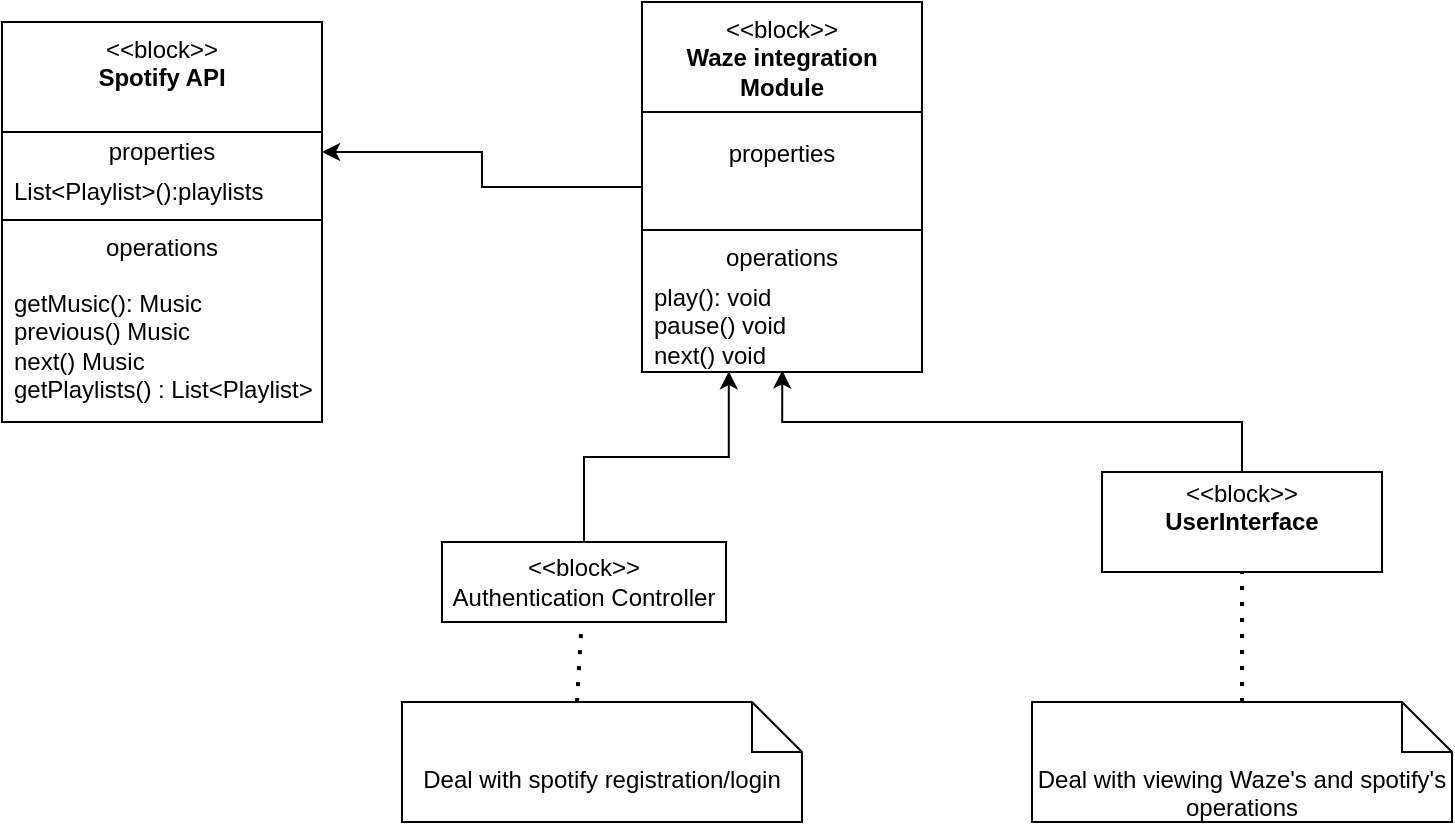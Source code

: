 <mxfile version="26.2.14">
  <diagram name="Page-1" id="2a216829-ef6e-dabb-86c1-c78162f3ba2b">
    <mxGraphModel dx="1848" dy="570" grid="1" gridSize="10" guides="1" tooltips="1" connect="1" arrows="1" fold="1" page="1" pageScale="1" pageWidth="850" pageHeight="1100" background="none" math="0" shadow="0">
      <root>
        <mxCell id="0" />
        <mxCell id="1" parent="0" />
        <mxCell id="1LmP-mxt-xHA6uGSWHeI-4" value="&lt;div&gt;&lt;span style=&quot;background-color: transparent; color: light-dark(rgb(0, 0, 0), rgb(255, 255, 255));&quot;&gt;Deal with spotify registration/login&lt;/span&gt;&lt;/div&gt;" style="shape=note2;boundedLbl=1;whiteSpace=wrap;html=1;size=25;verticalAlign=top;align=center;" vertex="1" parent="1">
          <mxGeometry x="-590" y="360" width="200" height="60" as="geometry" />
        </mxCell>
        <mxCell id="1LmP-mxt-xHA6uGSWHeI-5" value="" style="endArrow=none;dashed=1;html=1;dashPattern=1 3;strokeWidth=2;rounded=0;exitX=0;exitY=0;exitDx=87.5;exitDy=0;exitPerimeter=0;" edge="1" parent="1" source="1LmP-mxt-xHA6uGSWHeI-4" target="1LmP-mxt-xHA6uGSWHeI-6">
          <mxGeometry width="50" height="50" relative="1" as="geometry">
            <mxPoint x="-440" y="350" as="sourcePoint" />
            <mxPoint x="-682" y="280" as="targetPoint" />
          </mxGeometry>
        </mxCell>
        <mxCell id="1LmP-mxt-xHA6uGSWHeI-6" value="&amp;lt;&amp;lt;block&amp;gt;&amp;gt;&lt;br&gt;Authentication Controller" style="rounded=0;whiteSpace=wrap;html=1;" vertex="1" parent="1">
          <mxGeometry x="-570" y="280" width="142" height="40" as="geometry" />
        </mxCell>
        <mxCell id="1LmP-mxt-xHA6uGSWHeI-22" value="&amp;lt;&amp;lt;block&amp;gt;&amp;gt;&lt;br&gt;&lt;b&gt;Spotify API&lt;/b&gt;&lt;div&gt;&lt;b&gt;&lt;br&gt;&lt;/b&gt;&lt;/div&gt;" style="swimlane;fontStyle=0;align=center;verticalAlign=top;childLayout=stackLayout;horizontal=1;startSize=55;horizontalStack=0;resizeParent=1;resizeParentMax=0;resizeLast=0;collapsible=0;marginBottom=0;html=1;whiteSpace=wrap;" vertex="1" parent="1">
          <mxGeometry x="-790" y="20" width="160" height="200" as="geometry" />
        </mxCell>
        <mxCell id="1LmP-mxt-xHA6uGSWHeI-23" value="properties" style="text;html=1;strokeColor=none;fillColor=none;align=center;verticalAlign=middle;spacingLeft=4;spacingRight=4;overflow=hidden;rotatable=0;points=[[0,0.5],[1,0.5]];portConstraint=eastwest;whiteSpace=wrap;" vertex="1" parent="1LmP-mxt-xHA6uGSWHeI-22">
          <mxGeometry y="55" width="160" height="20" as="geometry" />
        </mxCell>
        <mxCell id="1LmP-mxt-xHA6uGSWHeI-24" value="List&amp;lt;Playlist&amp;gt;():playlists" style="text;html=1;strokeColor=none;fillColor=none;align=left;verticalAlign=middle;spacingLeft=4;spacingRight=4;overflow=hidden;rotatable=0;points=[[0,0.5],[1,0.5]];portConstraint=eastwest;whiteSpace=wrap;" vertex="1" parent="1LmP-mxt-xHA6uGSWHeI-22">
          <mxGeometry y="75" width="160" height="20" as="geometry" />
        </mxCell>
        <mxCell id="1LmP-mxt-xHA6uGSWHeI-27" value="" style="line;strokeWidth=1;fillColor=none;align=left;verticalAlign=middle;spacingTop=-1;spacingLeft=3;spacingRight=3;rotatable=0;labelPosition=right;points=[];portConstraint=eastwest;" vertex="1" parent="1LmP-mxt-xHA6uGSWHeI-22">
          <mxGeometry y="95" width="160" height="8" as="geometry" />
        </mxCell>
        <mxCell id="1LmP-mxt-xHA6uGSWHeI-28" value="operations" style="text;html=1;strokeColor=none;fillColor=none;align=center;verticalAlign=middle;spacingLeft=4;spacingRight=4;overflow=hidden;rotatable=0;points=[[0,0.5],[1,0.5]];portConstraint=eastwest;whiteSpace=wrap;" vertex="1" parent="1LmP-mxt-xHA6uGSWHeI-22">
          <mxGeometry y="103" width="160" height="20" as="geometry" />
        </mxCell>
        <mxCell id="1LmP-mxt-xHA6uGSWHeI-29" value="getMusic(): Music&lt;div&gt;previous() Music&lt;/div&gt;&lt;div&gt;next() Music&lt;br&gt;getPlaylists() : List&amp;lt;Playlist&amp;gt;&lt;/div&gt;" style="text;html=1;strokeColor=none;fillColor=none;align=left;verticalAlign=middle;spacingLeft=4;spacingRight=4;overflow=hidden;rotatable=0;points=[[0,0.5],[1,0.5]];portConstraint=eastwest;whiteSpace=wrap;" vertex="1" parent="1LmP-mxt-xHA6uGSWHeI-22">
          <mxGeometry y="123" width="160" height="77" as="geometry" />
        </mxCell>
        <mxCell id="1LmP-mxt-xHA6uGSWHeI-47" value="&amp;lt;&amp;lt;block&amp;gt;&amp;gt;&lt;br&gt;&lt;b&gt;UserInterface&lt;/b&gt;&lt;div&gt;&lt;br&gt;&lt;/div&gt;" style="rounded=0;whiteSpace=wrap;html=1;" vertex="1" parent="1">
          <mxGeometry x="-240" y="245" width="140" height="50" as="geometry" />
        </mxCell>
        <mxCell id="1LmP-mxt-xHA6uGSWHeI-49" value="&lt;div&gt;&lt;span style=&quot;background-color: transparent; color: light-dark(rgb(0, 0, 0), rgb(255, 255, 255));&quot;&gt;Deal with viewing Waze&#39;s and spotify&#39;s operations&lt;/span&gt;&lt;/div&gt;" style="shape=note2;boundedLbl=1;whiteSpace=wrap;html=1;size=25;verticalAlign=top;align=center;" vertex="1" parent="1">
          <mxGeometry x="-275" y="360" width="210" height="60" as="geometry" />
        </mxCell>
        <mxCell id="1LmP-mxt-xHA6uGSWHeI-51" value="" style="endArrow=none;dashed=1;html=1;dashPattern=1 3;strokeWidth=2;rounded=0;entryX=0.5;entryY=1;entryDx=0;entryDy=0;exitX=0.5;exitY=0;exitDx=0;exitDy=0;exitPerimeter=0;" edge="1" parent="1" source="1LmP-mxt-xHA6uGSWHeI-49" target="1LmP-mxt-xHA6uGSWHeI-47">
          <mxGeometry width="50" height="50" relative="1" as="geometry">
            <mxPoint x="-370" y="260" as="sourcePoint" />
            <mxPoint x="-320" y="210" as="targetPoint" />
          </mxGeometry>
        </mxCell>
        <mxCell id="1LmP-mxt-xHA6uGSWHeI-60" style="edgeStyle=orthogonalEdgeStyle;rounded=0;orthogonalLoop=1;jettySize=auto;html=1;entryX=1;entryY=0.5;entryDx=0;entryDy=0;" edge="1" parent="1" source="1LmP-mxt-xHA6uGSWHeI-52" target="1LmP-mxt-xHA6uGSWHeI-23">
          <mxGeometry relative="1" as="geometry" />
        </mxCell>
        <mxCell id="1LmP-mxt-xHA6uGSWHeI-52" value="&amp;lt;&amp;lt;block&amp;gt;&amp;gt;&lt;br&gt;&lt;b&gt;Waze integrati&lt;/b&gt;&lt;span style=&quot;color: rgba(0, 0, 0, 0); font-family: monospace; font-size: 0px; text-align: start; text-wrap-mode: nowrap;&quot;&gt;%3CmxGraphModel%3E%3Croot%3E%3CmxCell%20id%3D%220%22%2F%3E%3CmxCell%20id%3D%221%22%20parent%3D%220%22%2F%3E%3CmxCell%20id%3D%222%22%20value%3D%22%26amp%3Blt%3B%26amp%3Blt%3Bblock%26amp%3Bgt%3B%26amp%3Bgt%3B%26lt%3Bbr%26gt%3B%26lt%3Bb%26gt%3BSpotify%26lt%3B%2Fb%26gt%3B%22%20style%3D%22swimlane%3BfontStyle%3D0%3Balign%3Dcenter%3BverticalAlign%3Dtop%3BchildLayout%3DstackLayout%3Bhorizontal%3D1%3BstartSize%3D55%3BhorizontalStack%3D0%3BresizeParent%3D1%3BresizeParentMax%3D0%3BresizeLast%3D0%3Bcollapsible%3D0%3BmarginBottom%3D0%3Bhtml%3D1%3BwhiteSpace%3Dwrap%3B%22%20vertex%3D%221%22%20parent%3D%221%22%3E%3CmxGeometry%20x%3D%22-748%22%20y%3D%2210%22%20width%3D%22140%22%20height%3D%22170%22%20as%3D%22geometry%22%2F%3E%3C%2FmxCell%3E%3CmxCell%20id%3D%223%22%20value%3D%22properties%22%20style%3D%22text%3Bhtml%3D1%3BstrokeColor%3Dnone%3BfillColor%3Dnone%3Balign%3Dcenter%3BverticalAlign%3Dmiddle%3BspacingLeft%3D4%3BspacingRight%3D4%3Boverflow%3Dhidden%3Brotatable%3D0%3Bpoints%3D%5B%5B0%2C0.5%5D%2C%5B1%2C0.5%5D%5D%3BportConstraint%3Deastwest%3BwhiteSpace%3Dwrap%3B%22%20vertex%3D%221%22%20parent%3D%222%22%3E%3CmxGeometry%20y%3D%2255%22%20width%3D%22140%22%20height%3D%2220%22%20as%3D%22geometry%22%2F%3E%3C%2FmxCell%3E%3CmxCell%20id%3D%224%22%20value%3D%22List%26amp%3Blt%3BPlaylist%26amp%3Bgt%3B()%3Aplaylists%22%20style%3D%22text%3Bhtml%3D1%3BstrokeColor%3Dnone%3BfillColor%3Dnone%3Balign%3Dleft%3BverticalAlign%3Dmiddle%3BspacingLeft%3D4%3BspacingRight%3D4%3Boverflow%3Dhidden%3Brotatable%3D0%3Bpoints%3D%5B%5B0%2C0.5%5D%2C%5B1%2C0.5%5D%5D%3BportConstraint%3Deastwest%3BwhiteSpace%3Dwrap%3B%22%20vertex%3D%221%22%20parent%3D%222%22%3E%3CmxGeometry%20y%3D%2275%22%20width%3D%22140%22%20height%3D%2220%22%20as%3D%22geometry%22%2F%3E%3C%2FmxCell%3E%3CmxCell%20id%3D%225%22%20value%3D%22%22%20style%3D%22line%3BstrokeWidth%3D1%3BfillColor%3Dnone%3Balign%3Dleft%3BverticalAlign%3Dmiddle%3BspacingTop%3D-1%3BspacingLeft%3D3%3BspacingRight%3D3%3Brotatable%3D0%3BlabelPosition%3Dright%3Bpoints%3D%5B%5D%3BportConstraint%3Deastwest%3B%22%20vertex%3D%221%22%20parent%3D%222%22%3E%3CmxGeometry%20y%3D%2295%22%20width%3D%22140%22%20height%3D%228%22%20as%3D%22geometry%22%2F%3E%3C%2FmxCell%3E%3CmxCell%20id%3D%226%22%20value%3D%22operations%22%20style%3D%22text%3Bhtml%3D1%3BstrokeColor%3Dnone%3BfillColor%3Dnone%3Balign%3Dcenter%3BverticalAlign%3Dmiddle%3BspacingLeft%3D4%3BspacingRight%3D4%3Boverflow%3Dhidden%3Brotatable%3D0%3Bpoints%3D%5B%5B0%2C0.5%5D%2C%5B1%2C0.5%5D%5D%3BportConstraint%3Deastwest%3BwhiteSpace%3Dwrap%3B%22%20vertex%3D%221%22%20parent%3D%222%22%3E%3CmxGeometry%20y%3D%22103%22%20width%3D%22140%22%20height%3D%2220%22%20as%3D%22geometry%22%2F%3E%3C%2FmxCell%3E%3CmxCell%20id%3D%227%22%20value%3D%22play()%3A%20void%26lt%3Bdiv%26gt%3Bpause()%20void%26lt%3B%2Fdiv%26gt%3B%26lt%3Bdiv%26gt%3Bnext()%20void%26lt%3B%2Fdiv%26gt%3B%22%20style%3D%22text%3Bhtml%3D1%3BstrokeColor%3Dnone%3BfillColor%3Dnone%3Balign%3Dleft%3BverticalAlign%3Dmiddle%3BspacingLeft%3D4%3BspacingRight%3D4%3Boverflow%3Dhidden%3Brotatable%3D0%3Bpoints%3D%5B%5B0%2C0.5%5D%2C%5B1%2C0.5%5D%5D%3BportConstraint%3Deastwest%3BwhiteSpace%3Dwrap%3B%22%20vertex%3D%221%22%20parent%3D%222%22%3E%3CmxGeometry%20y%3D%22123%22%20width%3D%22140%22%20height%3D%2247%22%20as%3D%22geometry%22%2F%3E%3C%2FmxCell%3E%3C%2Froot%3E%3C%2FmxGraphModel%3E&lt;/span&gt;&lt;b&gt;on Module&lt;/b&gt;" style="swimlane;fontStyle=0;align=center;verticalAlign=top;childLayout=stackLayout;horizontal=1;startSize=55;horizontalStack=0;resizeParent=1;resizeParentMax=0;resizeLast=0;collapsible=0;marginBottom=0;html=1;whiteSpace=wrap;" vertex="1" parent="1">
          <mxGeometry x="-470" y="10" width="140" height="185" as="geometry" />
        </mxCell>
        <mxCell id="1LmP-mxt-xHA6uGSWHeI-53" value="properties&lt;div&gt;&lt;br&gt;&lt;/div&gt;" style="text;html=1;strokeColor=none;fillColor=none;align=center;verticalAlign=middle;spacingLeft=4;spacingRight=4;overflow=hidden;rotatable=0;points=[[0,0.5],[1,0.5]];portConstraint=eastwest;whiteSpace=wrap;" vertex="1" parent="1LmP-mxt-xHA6uGSWHeI-52">
          <mxGeometry y="55" width="140" height="55" as="geometry" />
        </mxCell>
        <mxCell id="1LmP-mxt-xHA6uGSWHeI-55" value="" style="line;strokeWidth=1;fillColor=none;align=left;verticalAlign=middle;spacingTop=-1;spacingLeft=3;spacingRight=3;rotatable=0;labelPosition=right;points=[];portConstraint=eastwest;" vertex="1" parent="1LmP-mxt-xHA6uGSWHeI-52">
          <mxGeometry y="110" width="140" height="8" as="geometry" />
        </mxCell>
        <mxCell id="1LmP-mxt-xHA6uGSWHeI-56" value="operations" style="text;html=1;strokeColor=none;fillColor=none;align=center;verticalAlign=middle;spacingLeft=4;spacingRight=4;overflow=hidden;rotatable=0;points=[[0,0.5],[1,0.5]];portConstraint=eastwest;whiteSpace=wrap;" vertex="1" parent="1LmP-mxt-xHA6uGSWHeI-52">
          <mxGeometry y="118" width="140" height="20" as="geometry" />
        </mxCell>
        <mxCell id="1LmP-mxt-xHA6uGSWHeI-57" value="play(): void&lt;div&gt;pause() void&lt;/div&gt;&lt;div&gt;next() void&lt;/div&gt;" style="text;html=1;strokeColor=none;fillColor=none;align=left;verticalAlign=middle;spacingLeft=4;spacingRight=4;overflow=hidden;rotatable=0;points=[[0,0.5],[1,0.5]];portConstraint=eastwest;whiteSpace=wrap;" vertex="1" parent="1LmP-mxt-xHA6uGSWHeI-52">
          <mxGeometry y="138" width="140" height="47" as="geometry" />
        </mxCell>
        <mxCell id="1LmP-mxt-xHA6uGSWHeI-58" style="edgeStyle=orthogonalEdgeStyle;rounded=0;orthogonalLoop=1;jettySize=auto;html=1;entryX=0.501;entryY=0.983;entryDx=0;entryDy=0;entryPerimeter=0;" edge="1" parent="1" source="1LmP-mxt-xHA6uGSWHeI-47" target="1LmP-mxt-xHA6uGSWHeI-57">
          <mxGeometry relative="1" as="geometry" />
        </mxCell>
        <mxCell id="1LmP-mxt-xHA6uGSWHeI-63" style="edgeStyle=orthogonalEdgeStyle;rounded=0;orthogonalLoop=1;jettySize=auto;html=1;entryX=0.31;entryY=0.991;entryDx=0;entryDy=0;entryPerimeter=0;" edge="1" parent="1" source="1LmP-mxt-xHA6uGSWHeI-6" target="1LmP-mxt-xHA6uGSWHeI-57">
          <mxGeometry relative="1" as="geometry" />
        </mxCell>
      </root>
    </mxGraphModel>
  </diagram>
</mxfile>
